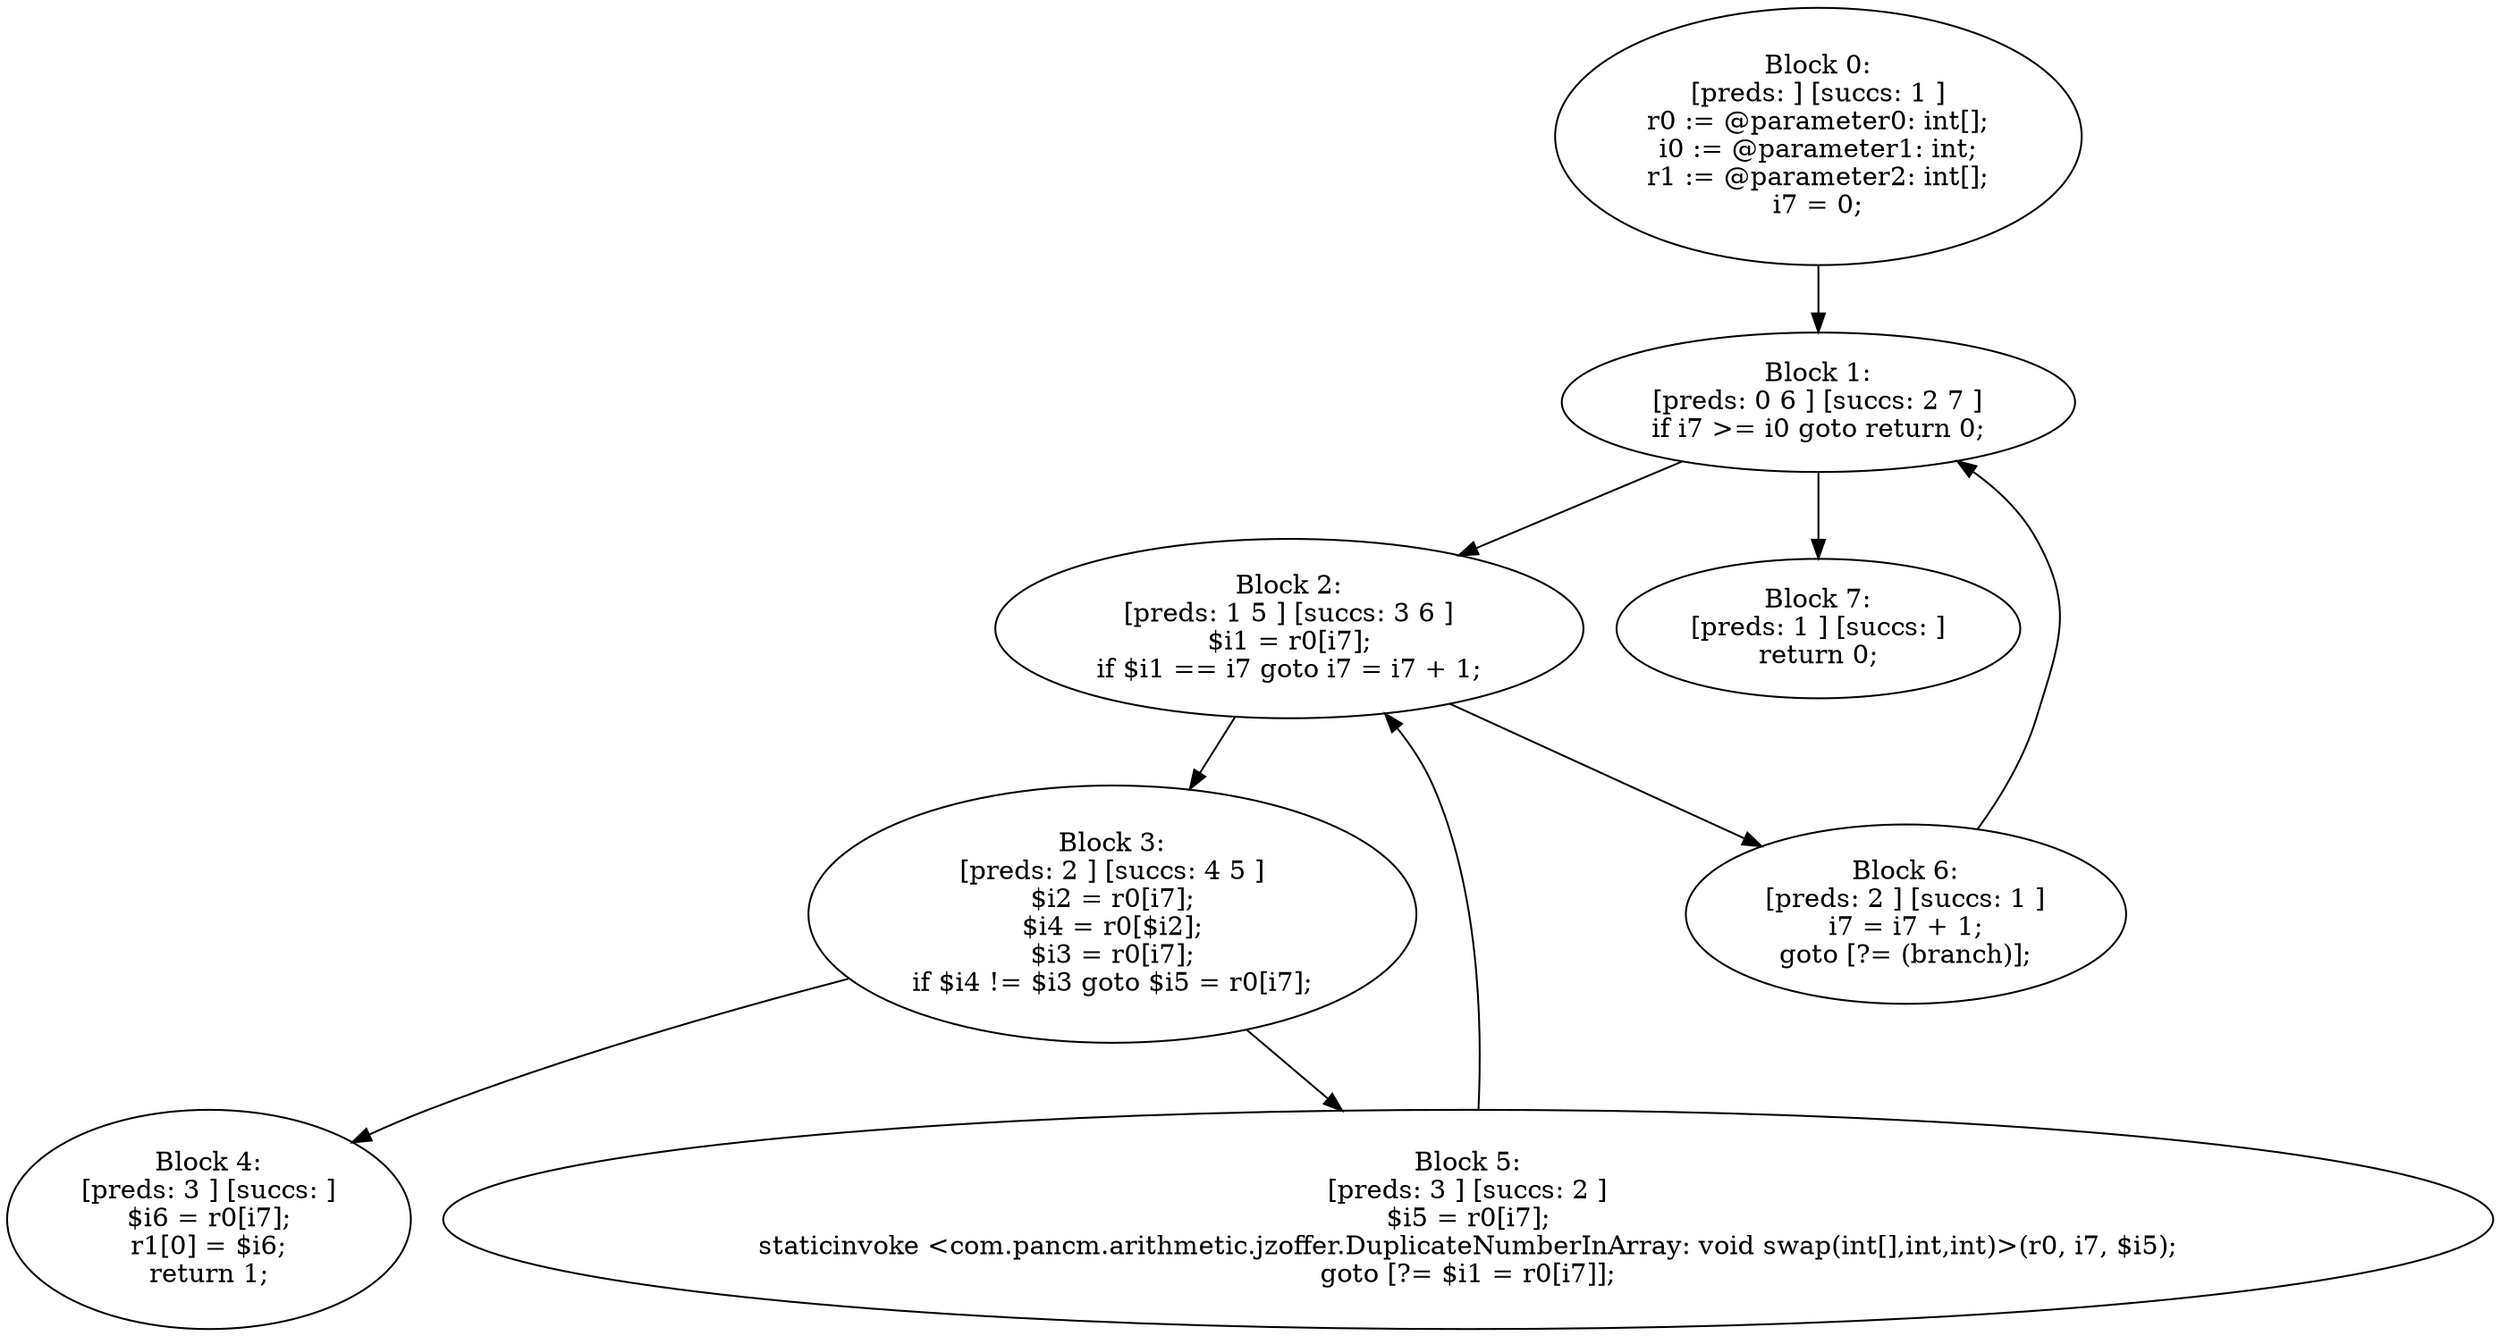 digraph "unitGraph" {
    "Block 0:
[preds: ] [succs: 1 ]
r0 := @parameter0: int[];
i0 := @parameter1: int;
r1 := @parameter2: int[];
i7 = 0;
"
    "Block 1:
[preds: 0 6 ] [succs: 2 7 ]
if i7 >= i0 goto return 0;
"
    "Block 2:
[preds: 1 5 ] [succs: 3 6 ]
$i1 = r0[i7];
if $i1 == i7 goto i7 = i7 + 1;
"
    "Block 3:
[preds: 2 ] [succs: 4 5 ]
$i2 = r0[i7];
$i4 = r0[$i2];
$i3 = r0[i7];
if $i4 != $i3 goto $i5 = r0[i7];
"
    "Block 4:
[preds: 3 ] [succs: ]
$i6 = r0[i7];
r1[0] = $i6;
return 1;
"
    "Block 5:
[preds: 3 ] [succs: 2 ]
$i5 = r0[i7];
staticinvoke <com.pancm.arithmetic.jzoffer.DuplicateNumberInArray: void swap(int[],int,int)>(r0, i7, $i5);
goto [?= $i1 = r0[i7]];
"
    "Block 6:
[preds: 2 ] [succs: 1 ]
i7 = i7 + 1;
goto [?= (branch)];
"
    "Block 7:
[preds: 1 ] [succs: ]
return 0;
"
    "Block 0:
[preds: ] [succs: 1 ]
r0 := @parameter0: int[];
i0 := @parameter1: int;
r1 := @parameter2: int[];
i7 = 0;
"->"Block 1:
[preds: 0 6 ] [succs: 2 7 ]
if i7 >= i0 goto return 0;
";
    "Block 1:
[preds: 0 6 ] [succs: 2 7 ]
if i7 >= i0 goto return 0;
"->"Block 2:
[preds: 1 5 ] [succs: 3 6 ]
$i1 = r0[i7];
if $i1 == i7 goto i7 = i7 + 1;
";
    "Block 1:
[preds: 0 6 ] [succs: 2 7 ]
if i7 >= i0 goto return 0;
"->"Block 7:
[preds: 1 ] [succs: ]
return 0;
";
    "Block 2:
[preds: 1 5 ] [succs: 3 6 ]
$i1 = r0[i7];
if $i1 == i7 goto i7 = i7 + 1;
"->"Block 3:
[preds: 2 ] [succs: 4 5 ]
$i2 = r0[i7];
$i4 = r0[$i2];
$i3 = r0[i7];
if $i4 != $i3 goto $i5 = r0[i7];
";
    "Block 2:
[preds: 1 5 ] [succs: 3 6 ]
$i1 = r0[i7];
if $i1 == i7 goto i7 = i7 + 1;
"->"Block 6:
[preds: 2 ] [succs: 1 ]
i7 = i7 + 1;
goto [?= (branch)];
";
    "Block 3:
[preds: 2 ] [succs: 4 5 ]
$i2 = r0[i7];
$i4 = r0[$i2];
$i3 = r0[i7];
if $i4 != $i3 goto $i5 = r0[i7];
"->"Block 4:
[preds: 3 ] [succs: ]
$i6 = r0[i7];
r1[0] = $i6;
return 1;
";
    "Block 3:
[preds: 2 ] [succs: 4 5 ]
$i2 = r0[i7];
$i4 = r0[$i2];
$i3 = r0[i7];
if $i4 != $i3 goto $i5 = r0[i7];
"->"Block 5:
[preds: 3 ] [succs: 2 ]
$i5 = r0[i7];
staticinvoke <com.pancm.arithmetic.jzoffer.DuplicateNumberInArray: void swap(int[],int,int)>(r0, i7, $i5);
goto [?= $i1 = r0[i7]];
";
    "Block 5:
[preds: 3 ] [succs: 2 ]
$i5 = r0[i7];
staticinvoke <com.pancm.arithmetic.jzoffer.DuplicateNumberInArray: void swap(int[],int,int)>(r0, i7, $i5);
goto [?= $i1 = r0[i7]];
"->"Block 2:
[preds: 1 5 ] [succs: 3 6 ]
$i1 = r0[i7];
if $i1 == i7 goto i7 = i7 + 1;
";
    "Block 6:
[preds: 2 ] [succs: 1 ]
i7 = i7 + 1;
goto [?= (branch)];
"->"Block 1:
[preds: 0 6 ] [succs: 2 7 ]
if i7 >= i0 goto return 0;
";
}
